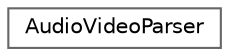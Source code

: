 digraph "Graphical Class Hierarchy"
{
 // LATEX_PDF_SIZE
  bgcolor="transparent";
  edge [fontname=Helvetica,fontsize=10,labelfontname=Helvetica,labelfontsize=10];
  node [fontname=Helvetica,fontsize=10,shape=box,height=0.2,width=0.4];
  rankdir="LR";
  Node0 [id="Node000000",label="AudioVideoParser",height=0.2,width=0.4,color="grey40", fillcolor="white", style="filled",URL="$class_app_1_1_http_1_1_classes_1_1_audio_video_parser.html",tooltip=" "];
}
